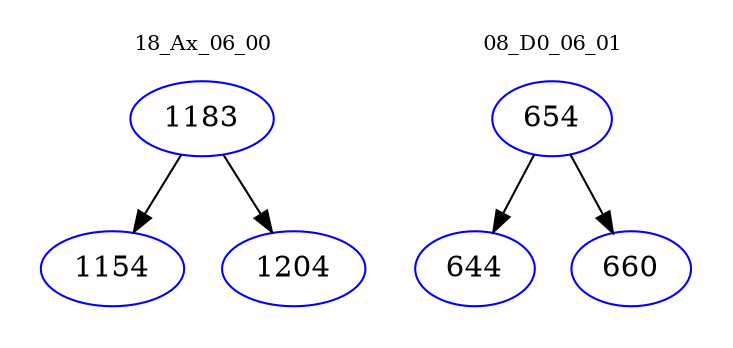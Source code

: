 digraph{
subgraph cluster_0 {
color = white
label = "18_Ax_06_00";
fontsize=10;
T0_1183 [label="1183", color="blue"]
T0_1183 -> T0_1154 [color="black"]
T0_1154 [label="1154", color="blue"]
T0_1183 -> T0_1204 [color="black"]
T0_1204 [label="1204", color="blue"]
}
subgraph cluster_1 {
color = white
label = "08_D0_06_01";
fontsize=10;
T1_654 [label="654", color="blue"]
T1_654 -> T1_644 [color="black"]
T1_644 [label="644", color="blue"]
T1_654 -> T1_660 [color="black"]
T1_660 [label="660", color="blue"]
}
}
